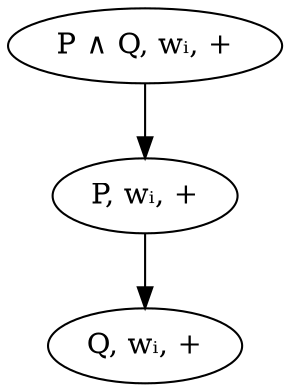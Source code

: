 digraph {
    a [label="P ∧ Q, wᵢ, +"];
    b [label="P, wᵢ, +"];
    c [label="Q, wᵢ, +"];
    a -> b; b -> c;
}

digraph {
    a [label="P ∧ Q, wᵢ, -"];
    b [label="P, wᵢ, -"];
    c [label="Q, wᵢ, -"];
    a -> b; a -> c;
}

digraph {
    a [label="P ∨ Q, wᵢ, +"];
    b [label="P, wᵢ, +"];
    c [label="Q, wᵢ, +"];
    a -> b; a -> c;
}

digraph {
    a [label="P ∨ Q, wᵢ, -"];
    b [label="P, wᵢ, -"];
    c [label="Q, wᵢ, -"];
    a -> b; b -> c;
}

digraph {
    a [label="¬(P ∧ Q), wᵢ, ±"];
    b [label="¬P ∨ ¬Q, wᵢ, ±"];
    a -> b;
}

digraph {
    a [label="¬(P ∨ Q), wᵢ, ±"];
    b [label="¬P ∧ ¬Q, wᵢ, ±"];
    a -> b;
}

digraph {
    a [label="¬¬P, wᵢ, ±"];
    b [label="P, wᵢ, ±"];
    a -> b;
}

digraph {
    a [label="P, wᵢ, +"];
    b [label="P, wᵢ, -\n🗲"];
    a -> b;
}